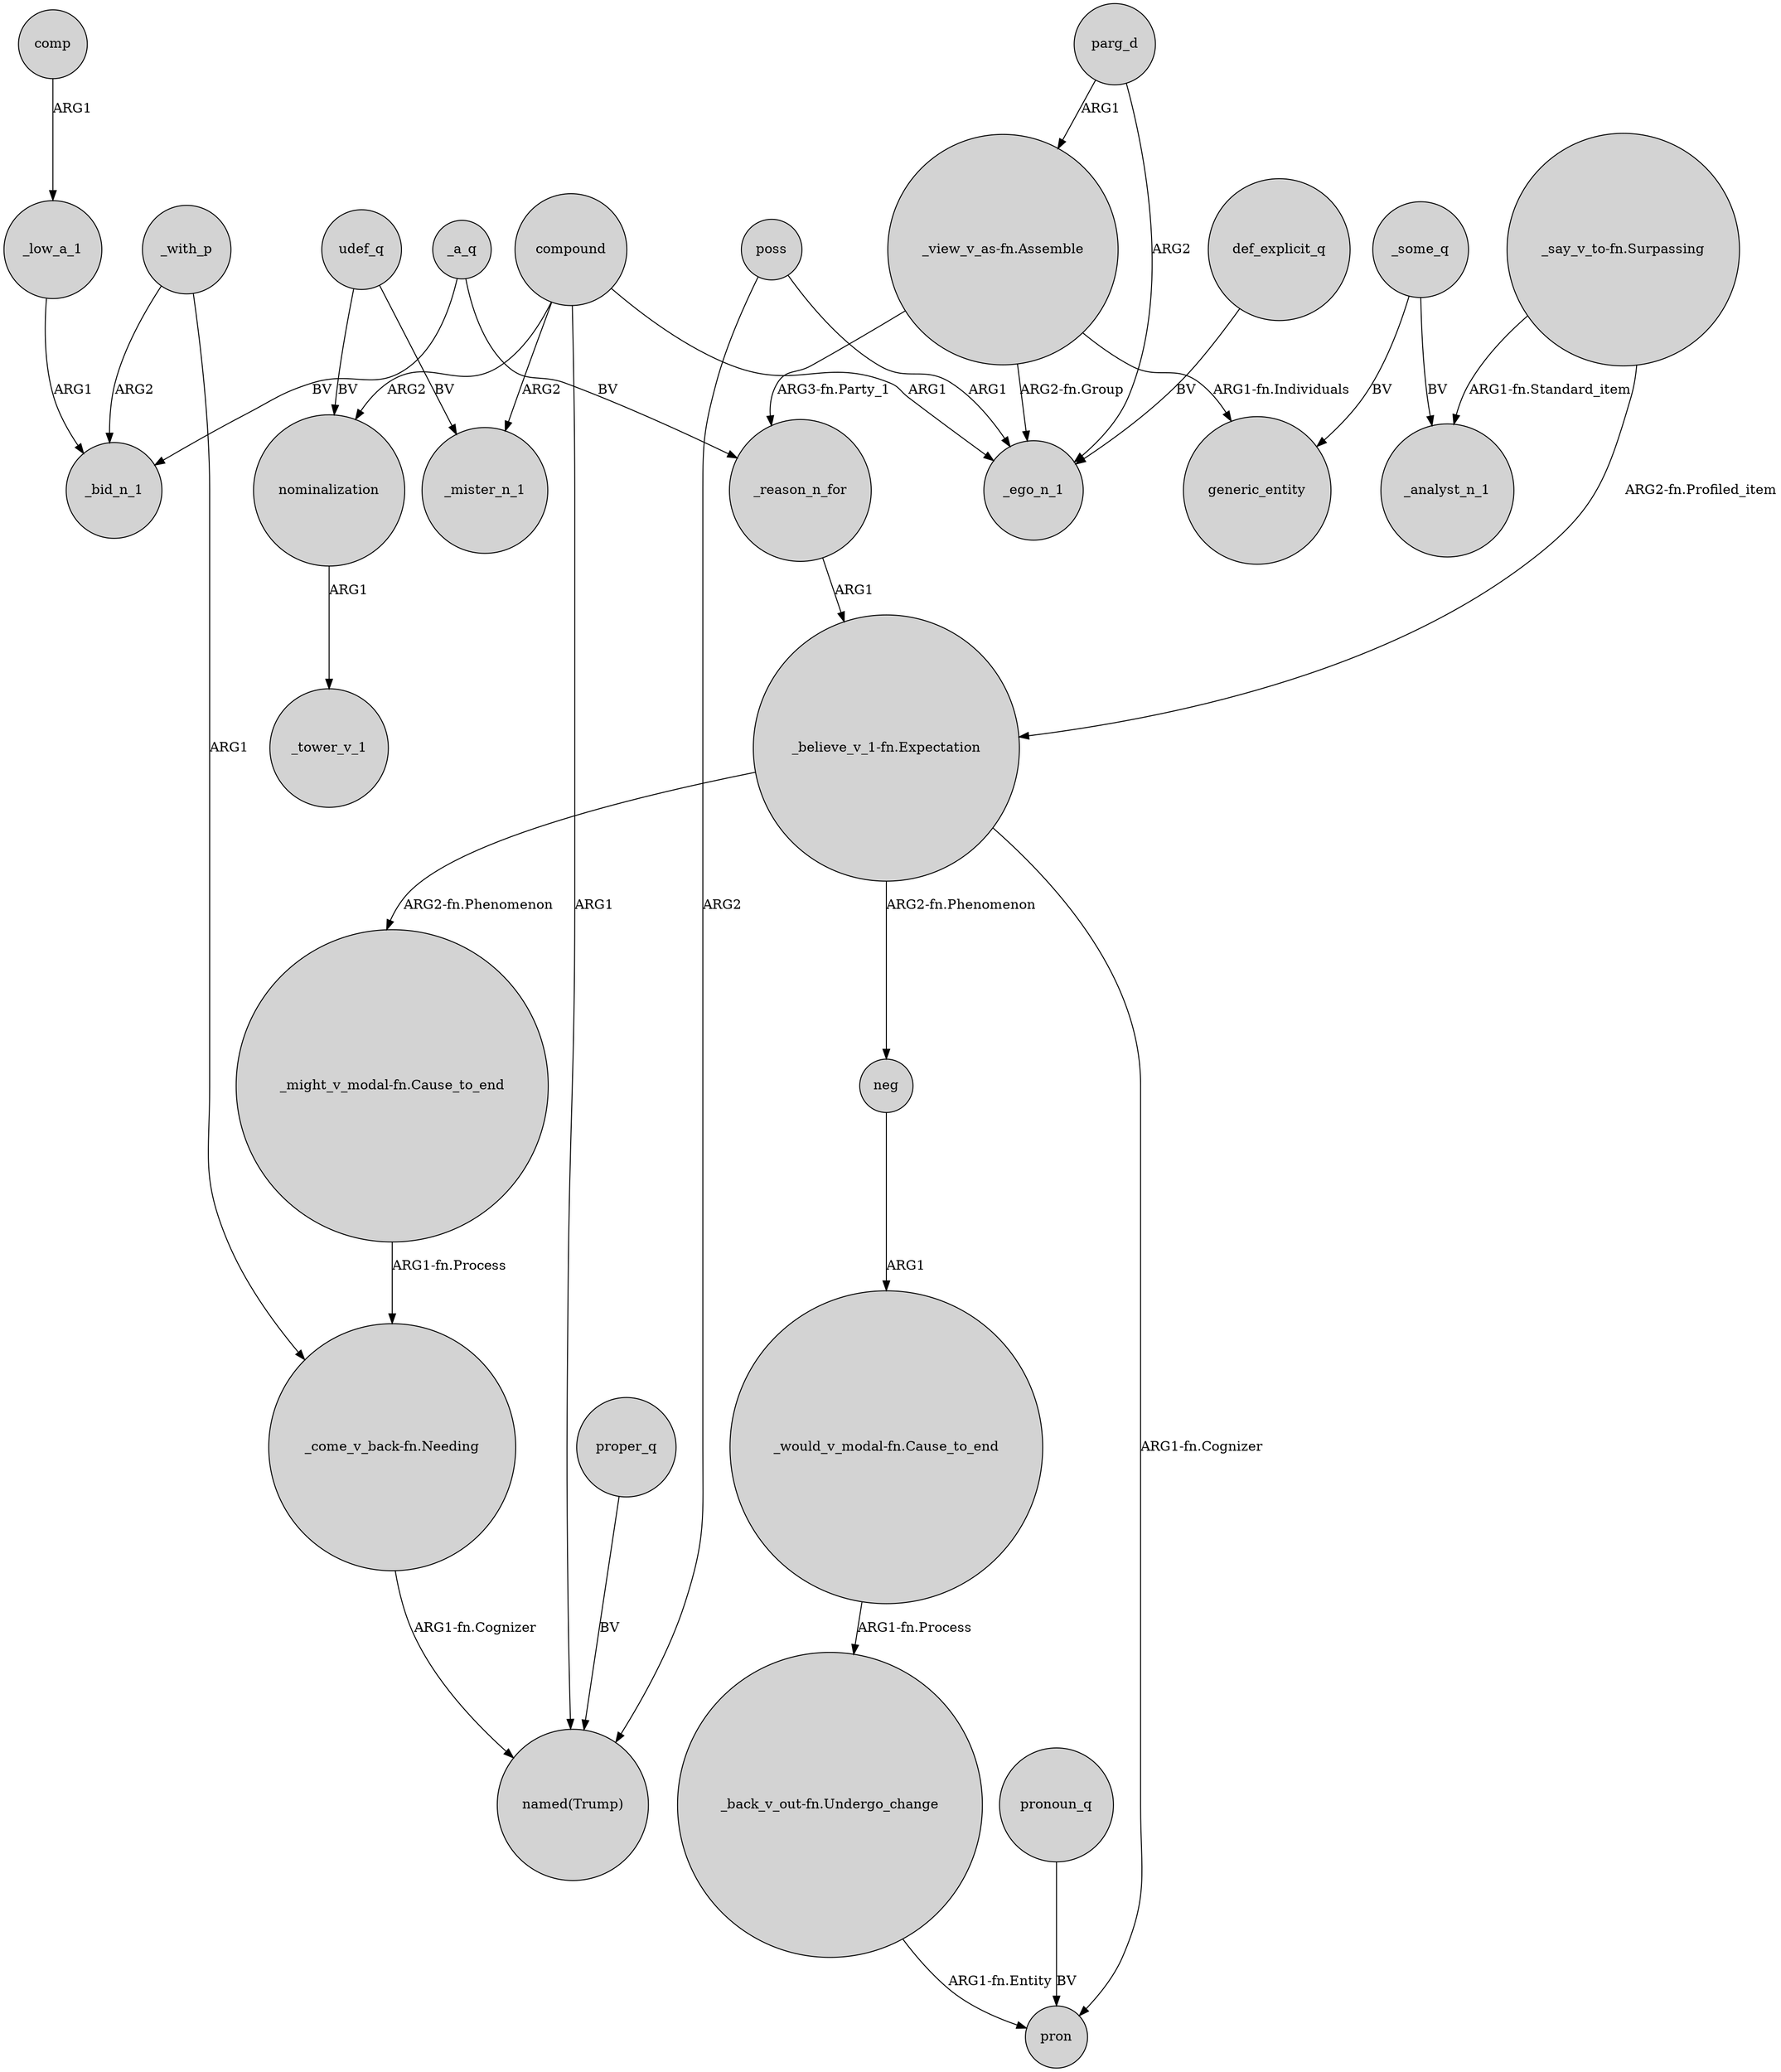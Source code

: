 digraph {
	node [shape=circle style=filled]
	_a_q -> _bid_n_1 [label=BV]
	compound -> _mister_n_1 [label=ARG2]
	_a_q -> _reason_n_for [label=BV]
	_with_p -> "_come_v_back-fn.Needing" [label=ARG1]
	comp -> _low_a_1 [label=ARG1]
	_some_q -> _analyst_n_1 [label=BV]
	compound -> "named(Trump)" [label=ARG1]
	"_come_v_back-fn.Needing" -> "named(Trump)" [label="ARG1-fn.Cognizer"]
	parg_d -> _ego_n_1 [label=ARG2]
	"_view_v_as-fn.Assemble" -> _ego_n_1 [label="ARG2-fn.Group"]
	_reason_n_for -> "_believe_v_1-fn.Expectation" [label=ARG1]
	poss -> "named(Trump)" [label=ARG2]
	"_view_v_as-fn.Assemble" -> generic_entity [label="ARG1-fn.Individuals"]
	udef_q -> nominalization [label=BV]
	"_view_v_as-fn.Assemble" -> _reason_n_for [label="ARG3-fn.Party_1"]
	parg_d -> "_view_v_as-fn.Assemble" [label=ARG1]
	udef_q -> _mister_n_1 [label=BV]
	"_might_v_modal-fn.Cause_to_end" -> "_come_v_back-fn.Needing" [label="ARG1-fn.Process"]
	_some_q -> generic_entity [label=BV]
	compound -> nominalization [label=ARG2]
	pronoun_q -> pron [label=BV]
	"_would_v_modal-fn.Cause_to_end" -> "_back_v_out-fn.Undergo_change" [label="ARG1-fn.Process"]
	"_say_v_to-fn.Surpassing" -> "_believe_v_1-fn.Expectation" [label="ARG2-fn.Profiled_item"]
	def_explicit_q -> _ego_n_1 [label=BV]
	_low_a_1 -> _bid_n_1 [label=ARG1]
	"_back_v_out-fn.Undergo_change" -> pron [label="ARG1-fn.Entity"]
	"_believe_v_1-fn.Expectation" -> neg [label="ARG2-fn.Phenomenon"]
	nominalization -> _tower_v_1 [label=ARG1]
	poss -> _ego_n_1 [label=ARG1]
	"_believe_v_1-fn.Expectation" -> pron [label="ARG1-fn.Cognizer"]
	proper_q -> "named(Trump)" [label=BV]
	neg -> "_would_v_modal-fn.Cause_to_end" [label=ARG1]
	_with_p -> _bid_n_1 [label=ARG2]
	"_say_v_to-fn.Surpassing" -> _analyst_n_1 [label="ARG1-fn.Standard_item"]
	"_believe_v_1-fn.Expectation" -> "_might_v_modal-fn.Cause_to_end" [label="ARG2-fn.Phenomenon"]
	compound -> _ego_n_1 [label=ARG1]
}

